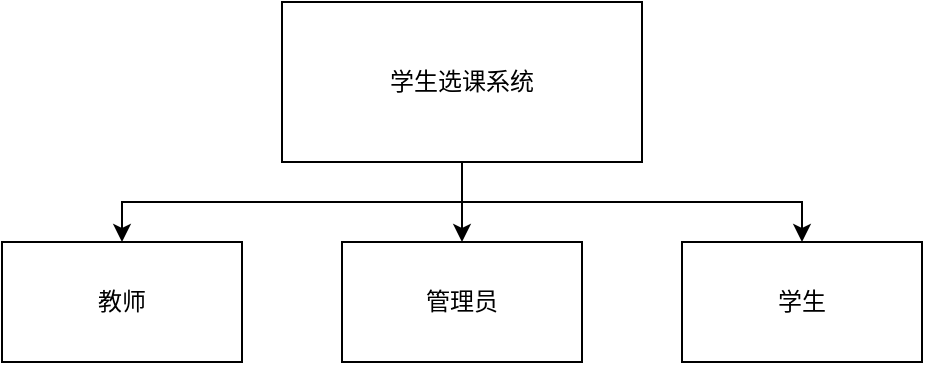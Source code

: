 <mxfile version="21.3.7" type="github">
  <diagram id="C5RBs43oDa-KdzZeNtuy" name="Page-1">
    <mxGraphModel dx="996" dy="581" grid="1" gridSize="10" guides="1" tooltips="1" connect="1" arrows="1" fold="1" page="1" pageScale="1" pageWidth="827" pageHeight="1169" math="0" shadow="0">
      <root>
        <mxCell id="WIyWlLk6GJQsqaUBKTNV-0" />
        <mxCell id="WIyWlLk6GJQsqaUBKTNV-1" parent="WIyWlLk6GJQsqaUBKTNV-0" />
        <mxCell id="CUvBBSBPk4wQITFa9cg8-15" style="edgeStyle=orthogonalEdgeStyle;rounded=0;orthogonalLoop=1;jettySize=auto;html=1;exitX=0.5;exitY=1;exitDx=0;exitDy=0;" edge="1" parent="WIyWlLk6GJQsqaUBKTNV-1" source="CUvBBSBPk4wQITFa9cg8-0" target="CUvBBSBPk4wQITFa9cg8-3">
          <mxGeometry relative="1" as="geometry">
            <mxPoint x="550" y="180" as="sourcePoint" />
          </mxGeometry>
        </mxCell>
        <mxCell id="CUvBBSBPk4wQITFa9cg8-17" style="rounded=0;orthogonalLoop=1;jettySize=auto;html=1;exitX=0.5;exitY=1;exitDx=0;exitDy=0;entryX=0.5;entryY=0;entryDx=0;entryDy=0;edgeStyle=orthogonalEdgeStyle;" edge="1" parent="WIyWlLk6GJQsqaUBKTNV-1" source="CUvBBSBPk4wQITFa9cg8-0" target="CUvBBSBPk4wQITFa9cg8-7">
          <mxGeometry relative="1" as="geometry" />
        </mxCell>
        <mxCell id="CUvBBSBPk4wQITFa9cg8-18" style="edgeStyle=none;rounded=0;orthogonalLoop=1;jettySize=auto;html=1;entryX=0.5;entryY=0;entryDx=0;entryDy=0;" edge="1" parent="WIyWlLk6GJQsqaUBKTNV-1" source="CUvBBSBPk4wQITFa9cg8-0" target="CUvBBSBPk4wQITFa9cg8-4">
          <mxGeometry relative="1" as="geometry" />
        </mxCell>
        <mxCell id="CUvBBSBPk4wQITFa9cg8-0" value="&lt;font style=&quot;font-size: 12px;&quot;&gt;学生选课系统&lt;/font&gt;" style="rounded=0;whiteSpace=wrap;html=1;" vertex="1" parent="WIyWlLk6GJQsqaUBKTNV-1">
          <mxGeometry x="280" y="80" width="180" height="80" as="geometry" />
        </mxCell>
        <mxCell id="CUvBBSBPk4wQITFa9cg8-3" value="教师" style="rounded=0;whiteSpace=wrap;html=1;" vertex="1" parent="WIyWlLk6GJQsqaUBKTNV-1">
          <mxGeometry x="140" y="200" width="120" height="60" as="geometry" />
        </mxCell>
        <mxCell id="CUvBBSBPk4wQITFa9cg8-4" value="管理员" style="rounded=0;whiteSpace=wrap;html=1;" vertex="1" parent="WIyWlLk6GJQsqaUBKTNV-1">
          <mxGeometry x="310" y="200" width="120" height="60" as="geometry" />
        </mxCell>
        <mxCell id="CUvBBSBPk4wQITFa9cg8-7" value="学生" style="rounded=0;whiteSpace=wrap;html=1;" vertex="1" parent="WIyWlLk6GJQsqaUBKTNV-1">
          <mxGeometry x="480" y="200" width="120" height="60" as="geometry" />
        </mxCell>
      </root>
    </mxGraphModel>
  </diagram>
</mxfile>
